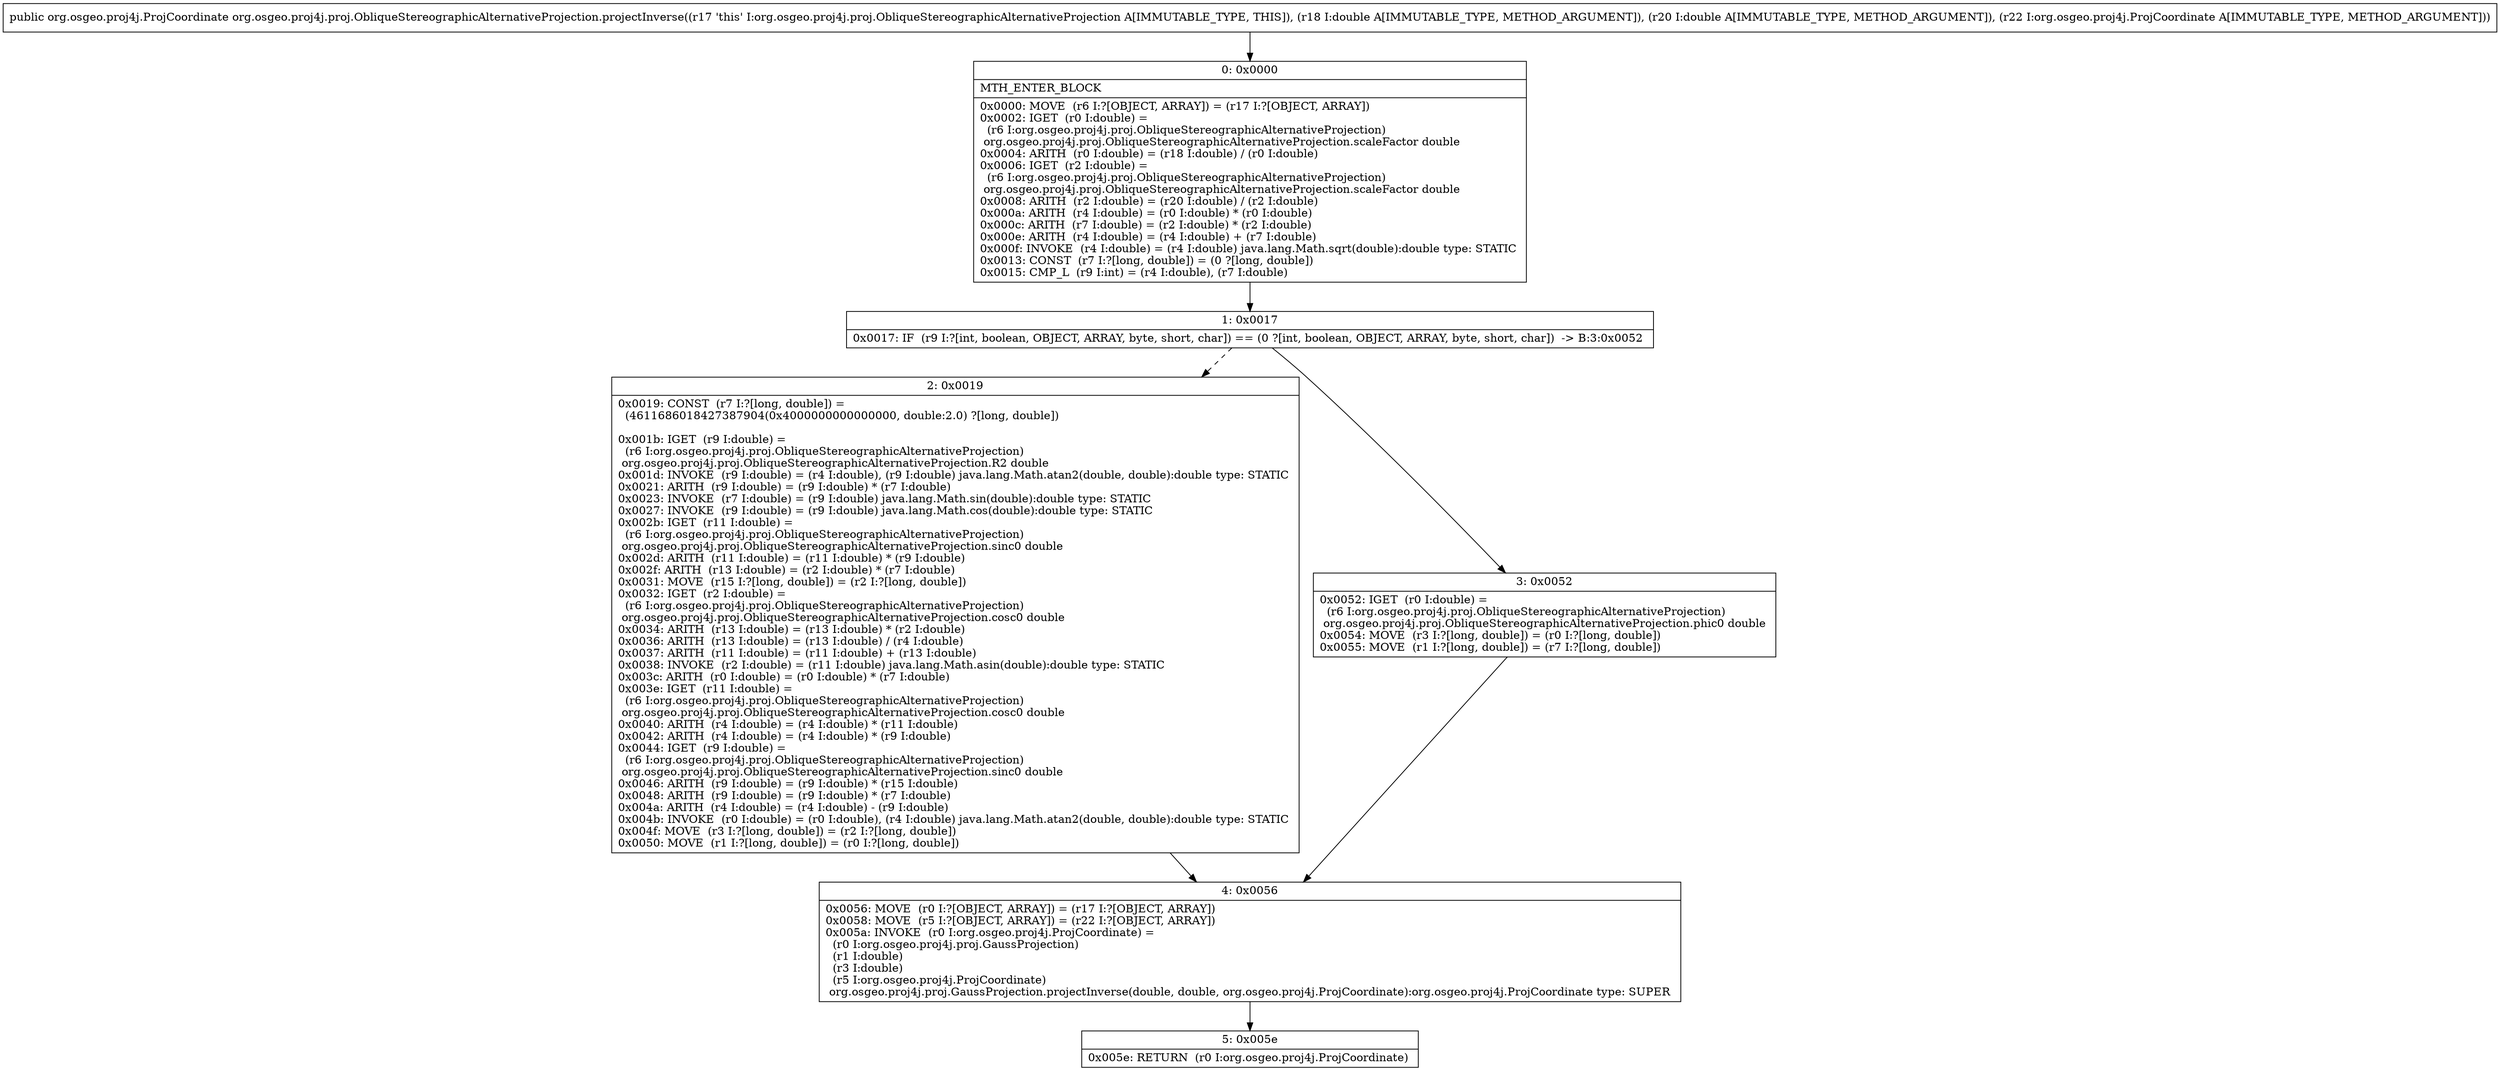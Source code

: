 digraph "CFG fororg.osgeo.proj4j.proj.ObliqueStereographicAlternativeProjection.projectInverse(DDLorg\/osgeo\/proj4j\/ProjCoordinate;)Lorg\/osgeo\/proj4j\/ProjCoordinate;" {
Node_0 [shape=record,label="{0\:\ 0x0000|MTH_ENTER_BLOCK\l|0x0000: MOVE  (r6 I:?[OBJECT, ARRAY]) = (r17 I:?[OBJECT, ARRAY]) \l0x0002: IGET  (r0 I:double) = \l  (r6 I:org.osgeo.proj4j.proj.ObliqueStereographicAlternativeProjection)\l org.osgeo.proj4j.proj.ObliqueStereographicAlternativeProjection.scaleFactor double \l0x0004: ARITH  (r0 I:double) = (r18 I:double) \/ (r0 I:double) \l0x0006: IGET  (r2 I:double) = \l  (r6 I:org.osgeo.proj4j.proj.ObliqueStereographicAlternativeProjection)\l org.osgeo.proj4j.proj.ObliqueStereographicAlternativeProjection.scaleFactor double \l0x0008: ARITH  (r2 I:double) = (r20 I:double) \/ (r2 I:double) \l0x000a: ARITH  (r4 I:double) = (r0 I:double) * (r0 I:double) \l0x000c: ARITH  (r7 I:double) = (r2 I:double) * (r2 I:double) \l0x000e: ARITH  (r4 I:double) = (r4 I:double) + (r7 I:double) \l0x000f: INVOKE  (r4 I:double) = (r4 I:double) java.lang.Math.sqrt(double):double type: STATIC \l0x0013: CONST  (r7 I:?[long, double]) = (0 ?[long, double]) \l0x0015: CMP_L  (r9 I:int) = (r4 I:double), (r7 I:double) \l}"];
Node_1 [shape=record,label="{1\:\ 0x0017|0x0017: IF  (r9 I:?[int, boolean, OBJECT, ARRAY, byte, short, char]) == (0 ?[int, boolean, OBJECT, ARRAY, byte, short, char])  \-\> B:3:0x0052 \l}"];
Node_2 [shape=record,label="{2\:\ 0x0019|0x0019: CONST  (r7 I:?[long, double]) = \l  (4611686018427387904(0x4000000000000000, double:2.0) ?[long, double])\l \l0x001b: IGET  (r9 I:double) = \l  (r6 I:org.osgeo.proj4j.proj.ObliqueStereographicAlternativeProjection)\l org.osgeo.proj4j.proj.ObliqueStereographicAlternativeProjection.R2 double \l0x001d: INVOKE  (r9 I:double) = (r4 I:double), (r9 I:double) java.lang.Math.atan2(double, double):double type: STATIC \l0x0021: ARITH  (r9 I:double) = (r9 I:double) * (r7 I:double) \l0x0023: INVOKE  (r7 I:double) = (r9 I:double) java.lang.Math.sin(double):double type: STATIC \l0x0027: INVOKE  (r9 I:double) = (r9 I:double) java.lang.Math.cos(double):double type: STATIC \l0x002b: IGET  (r11 I:double) = \l  (r6 I:org.osgeo.proj4j.proj.ObliqueStereographicAlternativeProjection)\l org.osgeo.proj4j.proj.ObliqueStereographicAlternativeProjection.sinc0 double \l0x002d: ARITH  (r11 I:double) = (r11 I:double) * (r9 I:double) \l0x002f: ARITH  (r13 I:double) = (r2 I:double) * (r7 I:double) \l0x0031: MOVE  (r15 I:?[long, double]) = (r2 I:?[long, double]) \l0x0032: IGET  (r2 I:double) = \l  (r6 I:org.osgeo.proj4j.proj.ObliqueStereographicAlternativeProjection)\l org.osgeo.proj4j.proj.ObliqueStereographicAlternativeProjection.cosc0 double \l0x0034: ARITH  (r13 I:double) = (r13 I:double) * (r2 I:double) \l0x0036: ARITH  (r13 I:double) = (r13 I:double) \/ (r4 I:double) \l0x0037: ARITH  (r11 I:double) = (r11 I:double) + (r13 I:double) \l0x0038: INVOKE  (r2 I:double) = (r11 I:double) java.lang.Math.asin(double):double type: STATIC \l0x003c: ARITH  (r0 I:double) = (r0 I:double) * (r7 I:double) \l0x003e: IGET  (r11 I:double) = \l  (r6 I:org.osgeo.proj4j.proj.ObliqueStereographicAlternativeProjection)\l org.osgeo.proj4j.proj.ObliqueStereographicAlternativeProjection.cosc0 double \l0x0040: ARITH  (r4 I:double) = (r4 I:double) * (r11 I:double) \l0x0042: ARITH  (r4 I:double) = (r4 I:double) * (r9 I:double) \l0x0044: IGET  (r9 I:double) = \l  (r6 I:org.osgeo.proj4j.proj.ObliqueStereographicAlternativeProjection)\l org.osgeo.proj4j.proj.ObliqueStereographicAlternativeProjection.sinc0 double \l0x0046: ARITH  (r9 I:double) = (r9 I:double) * (r15 I:double) \l0x0048: ARITH  (r9 I:double) = (r9 I:double) * (r7 I:double) \l0x004a: ARITH  (r4 I:double) = (r4 I:double) \- (r9 I:double) \l0x004b: INVOKE  (r0 I:double) = (r0 I:double), (r4 I:double) java.lang.Math.atan2(double, double):double type: STATIC \l0x004f: MOVE  (r3 I:?[long, double]) = (r2 I:?[long, double]) \l0x0050: MOVE  (r1 I:?[long, double]) = (r0 I:?[long, double]) \l}"];
Node_3 [shape=record,label="{3\:\ 0x0052|0x0052: IGET  (r0 I:double) = \l  (r6 I:org.osgeo.proj4j.proj.ObliqueStereographicAlternativeProjection)\l org.osgeo.proj4j.proj.ObliqueStereographicAlternativeProjection.phic0 double \l0x0054: MOVE  (r3 I:?[long, double]) = (r0 I:?[long, double]) \l0x0055: MOVE  (r1 I:?[long, double]) = (r7 I:?[long, double]) \l}"];
Node_4 [shape=record,label="{4\:\ 0x0056|0x0056: MOVE  (r0 I:?[OBJECT, ARRAY]) = (r17 I:?[OBJECT, ARRAY]) \l0x0058: MOVE  (r5 I:?[OBJECT, ARRAY]) = (r22 I:?[OBJECT, ARRAY]) \l0x005a: INVOKE  (r0 I:org.osgeo.proj4j.ProjCoordinate) = \l  (r0 I:org.osgeo.proj4j.proj.GaussProjection)\l  (r1 I:double)\l  (r3 I:double)\l  (r5 I:org.osgeo.proj4j.ProjCoordinate)\l org.osgeo.proj4j.proj.GaussProjection.projectInverse(double, double, org.osgeo.proj4j.ProjCoordinate):org.osgeo.proj4j.ProjCoordinate type: SUPER \l}"];
Node_5 [shape=record,label="{5\:\ 0x005e|0x005e: RETURN  (r0 I:org.osgeo.proj4j.ProjCoordinate) \l}"];
MethodNode[shape=record,label="{public org.osgeo.proj4j.ProjCoordinate org.osgeo.proj4j.proj.ObliqueStereographicAlternativeProjection.projectInverse((r17 'this' I:org.osgeo.proj4j.proj.ObliqueStereographicAlternativeProjection A[IMMUTABLE_TYPE, THIS]), (r18 I:double A[IMMUTABLE_TYPE, METHOD_ARGUMENT]), (r20 I:double A[IMMUTABLE_TYPE, METHOD_ARGUMENT]), (r22 I:org.osgeo.proj4j.ProjCoordinate A[IMMUTABLE_TYPE, METHOD_ARGUMENT])) }"];
MethodNode -> Node_0;
Node_0 -> Node_1;
Node_1 -> Node_2[style=dashed];
Node_1 -> Node_3;
Node_2 -> Node_4;
Node_3 -> Node_4;
Node_4 -> Node_5;
}

